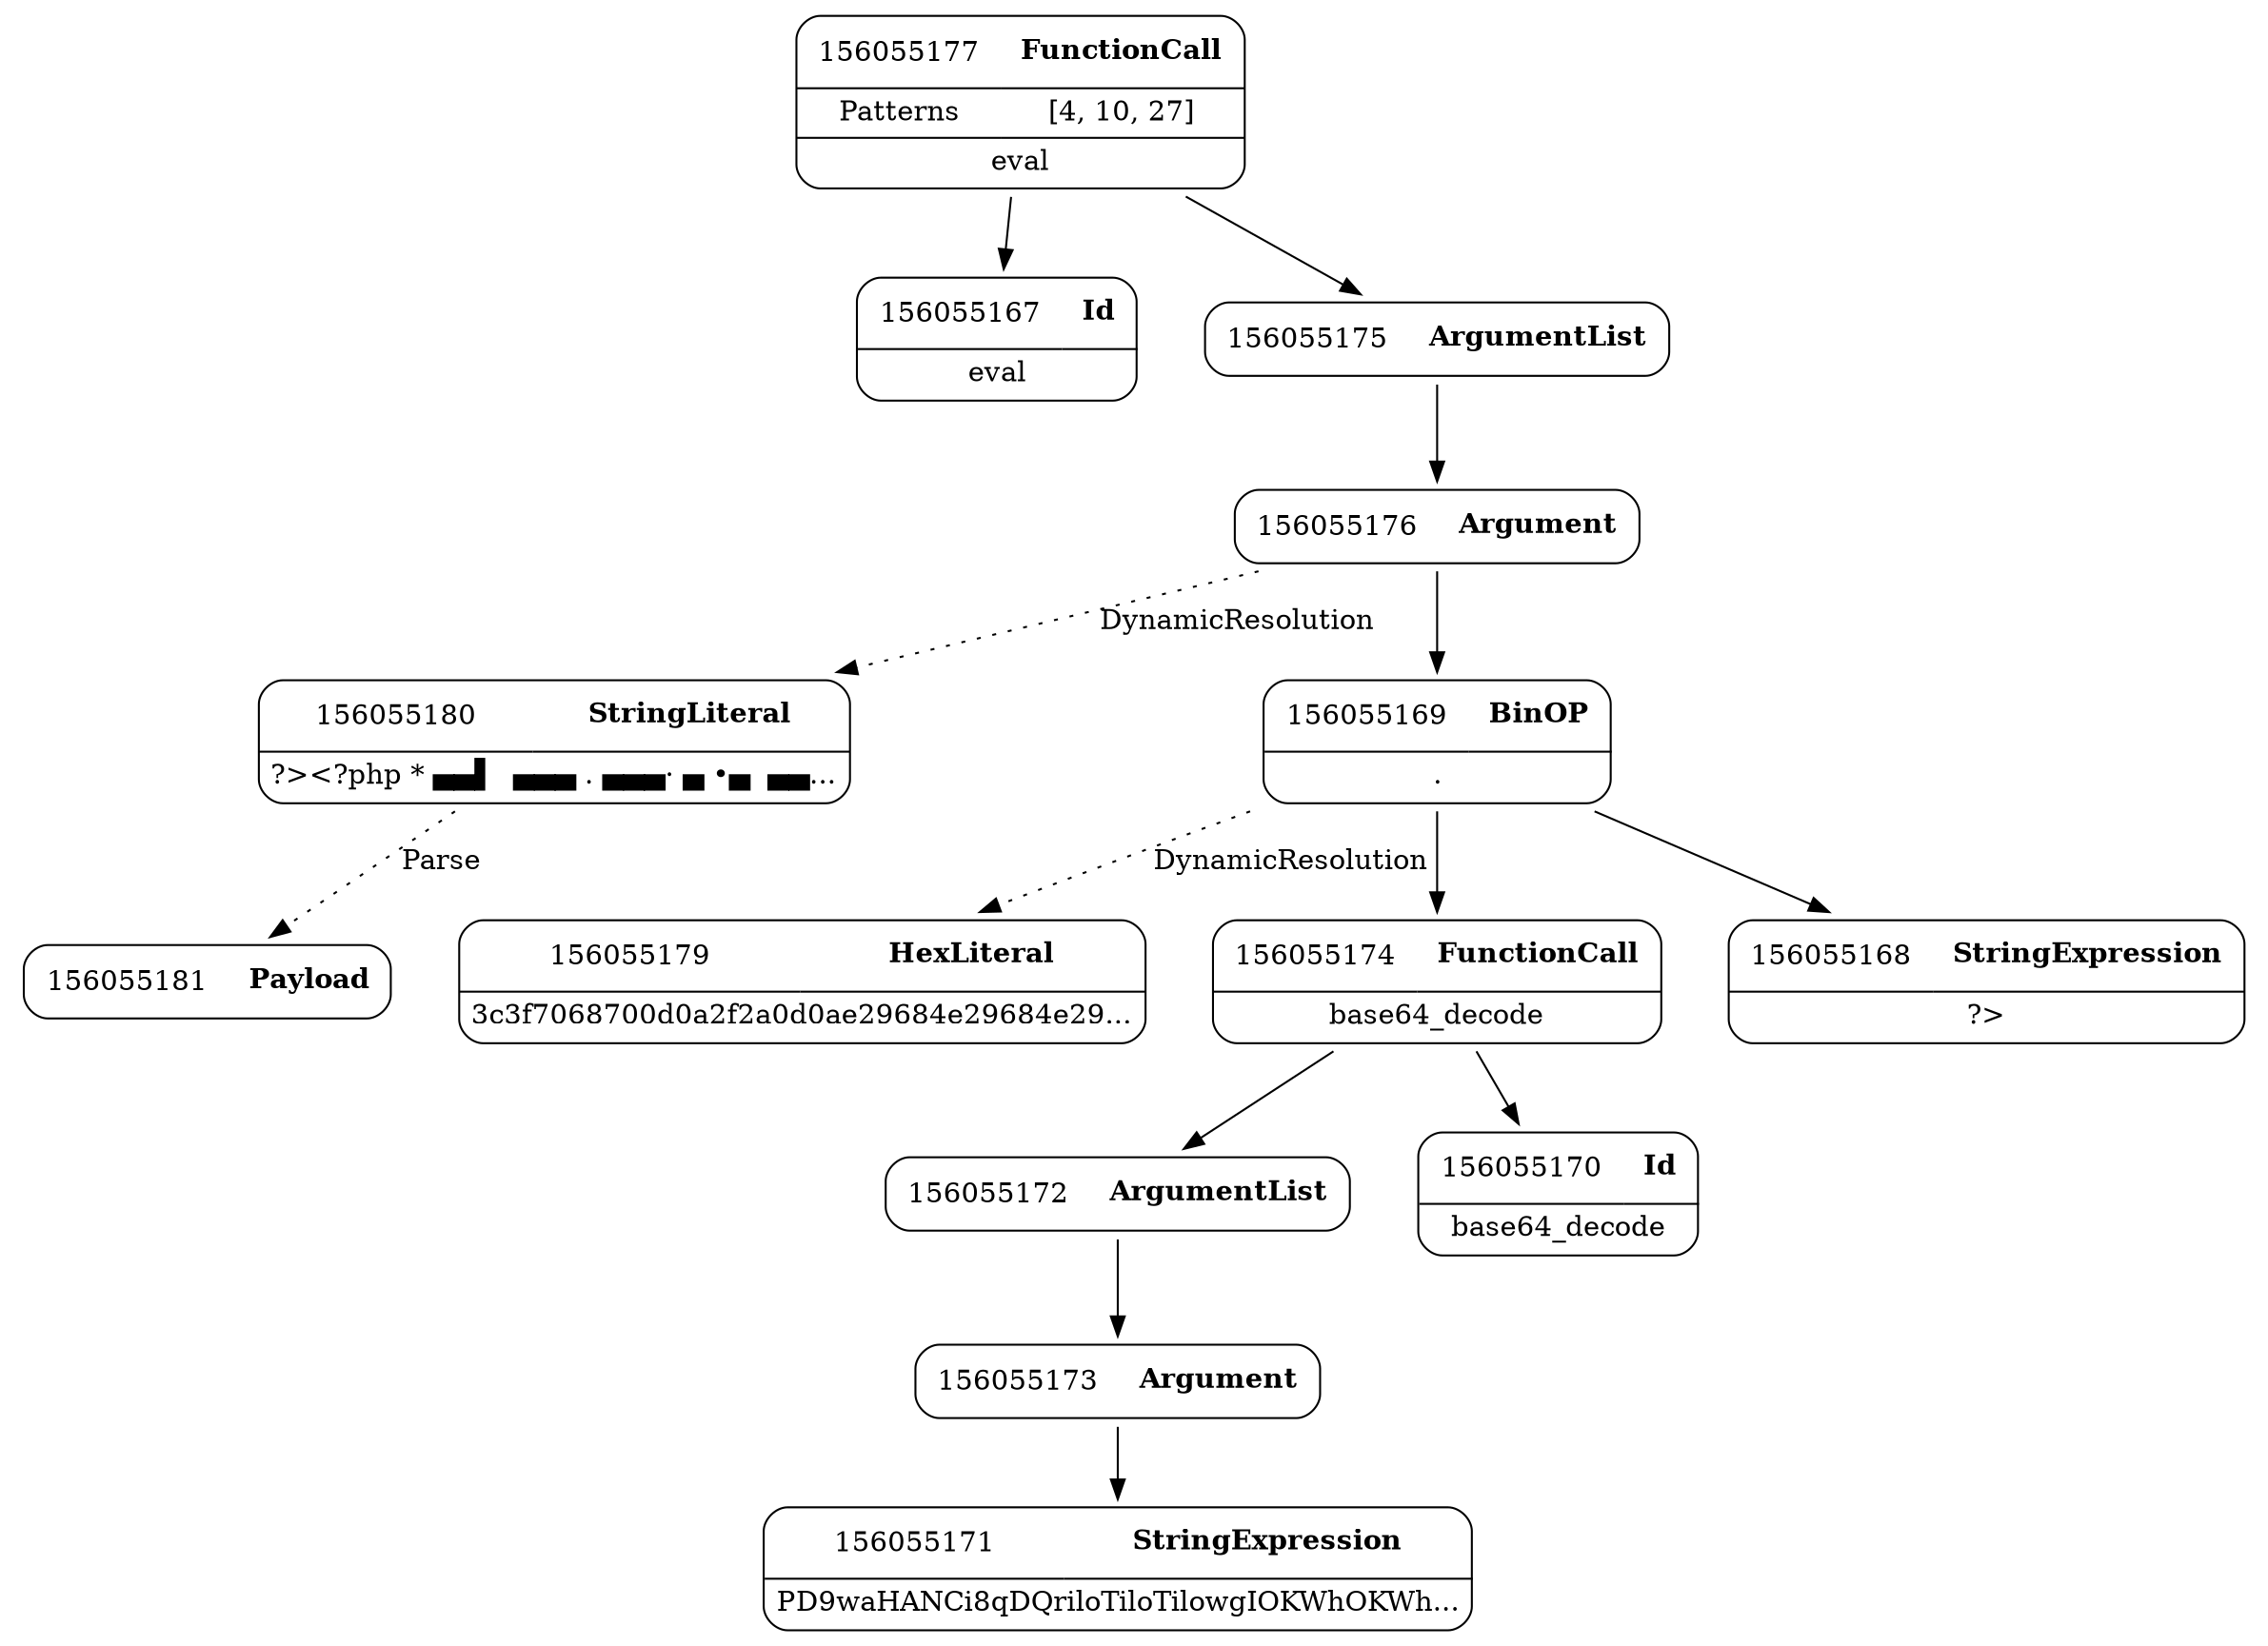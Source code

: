 digraph ast {
node [shape=none];
156055181 [label=<<TABLE border='1' cellspacing='0' cellpadding='10' style='rounded' ><TR><TD border='0'>156055181</TD><TD border='0'><B>Payload</B></TD></TR></TABLE>>];
156055180 [label=<<TABLE border='1' cellspacing='0' cellpadding='10' style='rounded' ><TR><TD border='0'>156055180</TD><TD border='0'><B>StringLiteral</B></TD></TR><HR/><TR><TD border='0' cellpadding='5' colspan='2'>?&gt;&lt;?php * ▄▄▌  ▄▄▄ . ▄▄▄· ▄ •▄  ▄▄...</TD></TR></TABLE>>];
156055180 -> 156055181 [style=dotted,label=Parse];
156055177 [label=<<TABLE border='1' cellspacing='0' cellpadding='10' style='rounded' ><TR><TD border='0'>156055177</TD><TD border='0'><B>FunctionCall</B></TD></TR><HR/><TR><TD border='0' cellpadding='5'>Patterns</TD><TD border='0' cellpadding='5'>[4, 10, 27]</TD></TR><HR/><TR><TD border='0' cellpadding='5' colspan='2'>eval</TD></TR></TABLE>>];
156055177 -> 156055167 [weight=2];
156055177 -> 156055175 [weight=2];
156055176 [label=<<TABLE border='1' cellspacing='0' cellpadding='10' style='rounded' ><TR><TD border='0'>156055176</TD><TD border='0'><B>Argument</B></TD></TR></TABLE>>];
156055176 -> 156055169 [weight=2];
156055176 -> 156055180 [style=dotted,label=DynamicResolution];
156055179 [label=<<TABLE border='1' cellspacing='0' cellpadding='10' style='rounded' ><TR><TD border='0'>156055179</TD><TD border='0'><B>HexLiteral</B></TD></TR><HR/><TR><TD border='0' cellpadding='5' colspan='2'>3c3f7068700d0a2f2a0d0ae29684e29684e29...</TD></TR></TABLE>>];
156055173 [label=<<TABLE border='1' cellspacing='0' cellpadding='10' style='rounded' ><TR><TD border='0'>156055173</TD><TD border='0'><B>Argument</B></TD></TR></TABLE>>];
156055173 -> 156055171 [weight=2];
156055172 [label=<<TABLE border='1' cellspacing='0' cellpadding='10' style='rounded' ><TR><TD border='0'>156055172</TD><TD border='0'><B>ArgumentList</B></TD></TR></TABLE>>];
156055172 -> 156055173 [weight=2];
156055175 [label=<<TABLE border='1' cellspacing='0' cellpadding='10' style='rounded' ><TR><TD border='0'>156055175</TD><TD border='0'><B>ArgumentList</B></TD></TR></TABLE>>];
156055175 -> 156055176 [weight=2];
156055174 [label=<<TABLE border='1' cellspacing='0' cellpadding='10' style='rounded' ><TR><TD border='0'>156055174</TD><TD border='0'><B>FunctionCall</B></TD></TR><HR/><TR><TD border='0' cellpadding='5' colspan='2'>base64_decode</TD></TR></TABLE>>];
156055174 -> 156055170 [weight=2];
156055174 -> 156055172 [weight=2];
156055169 [label=<<TABLE border='1' cellspacing='0' cellpadding='10' style='rounded' ><TR><TD border='0'>156055169</TD><TD border='0'><B>BinOP</B></TD></TR><HR/><TR><TD border='0' cellpadding='5' colspan='2'>.</TD></TR></TABLE>>];
156055169 -> 156055168 [weight=2];
156055169 -> 156055174 [weight=2];
156055169 -> 156055179 [style=dotted,label=DynamicResolution];
156055168 [label=<<TABLE border='1' cellspacing='0' cellpadding='10' style='rounded' ><TR><TD border='0'>156055168</TD><TD border='0'><B>StringExpression</B></TD></TR><HR/><TR><TD border='0' cellpadding='5' colspan='2'>?&gt;</TD></TR></TABLE>>];
156055171 [label=<<TABLE border='1' cellspacing='0' cellpadding='10' style='rounded' ><TR><TD border='0'>156055171</TD><TD border='0'><B>StringExpression</B></TD></TR><HR/><TR><TD border='0' cellpadding='5' colspan='2'>PD9waHANCi8qDQriloTiloTilowgIOKWhOKWh...</TD></TR></TABLE>>];
156055170 [label=<<TABLE border='1' cellspacing='0' cellpadding='10' style='rounded' ><TR><TD border='0'>156055170</TD><TD border='0'><B>Id</B></TD></TR><HR/><TR><TD border='0' cellpadding='5' colspan='2'>base64_decode</TD></TR></TABLE>>];
156055167 [label=<<TABLE border='1' cellspacing='0' cellpadding='10' style='rounded' ><TR><TD border='0'>156055167</TD><TD border='0'><B>Id</B></TD></TR><HR/><TR><TD border='0' cellpadding='5' colspan='2'>eval</TD></TR></TABLE>>];
}
